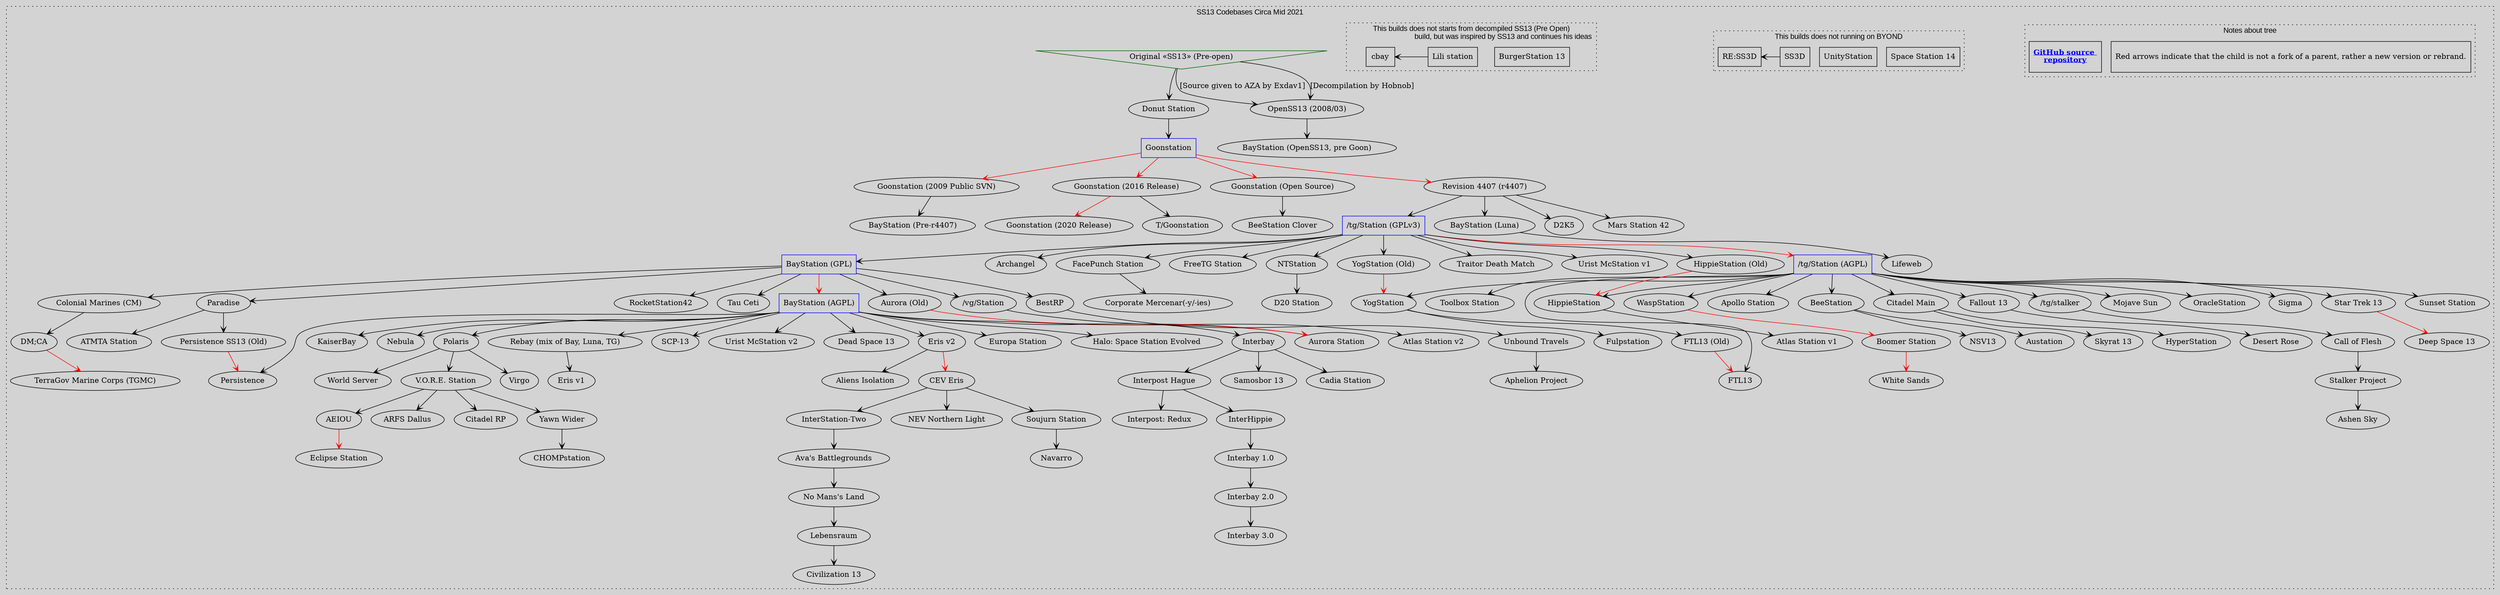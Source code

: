 digraph G {
	/// Attributes ///
	color    = "black"
	fontname = "Arial"
	fontsize = 14
	ratio    = "auto" //size = "30, 30"
	rankdir  = "LB"
	bgcolor  = lightgray
	//splines  = false

	graph [
		compound = true
	]
	edge [
		arrowhead = vee,
		arrowtail = vee,
		splines = curved
	]

	//
	subgraph "cluster мap"
	{
		//
		subgraph "cluster note"
		{
			/// Attributes ///
			label    = "Notes about tree"
			style    = "dotted"
			rankdir  = "LB"
			compound = false
			rank     = same
			//pos      = "10,10!"

			node [
				shape    = rectangle,
				fontsize = 14,
				//width    = 3.5
				//height   = .08
				minlen = 1
			]
			edge [
				constraint = false
			]

			/// Nodes ///
			note1 [
				label  = "Red arrows indicate that the child is not a fork of a parent, rather a new version or rebrand.\l",
				width  = 4.5,
				height = .8
			]
			note2 [
				shape    = record,
				fontcolor = "blue"
				decorate=true
				label  = <<b><u>GitHub source <br/>repository</u></b>>,
				URL    = "https://github.com/CthulhuOnIce/SS13-Codebases",
				width  = 1.4,
				height = .8
			]
			//dummy_helper1 [style = "invis", width = 3]

			/// Edges ///
			//note1 -> note2 [style = "invis", constraint = false, dir = left] //, taillabel = "tail", lhead=cluster_0, constraint=false]
			//node [shape=record, height=.08, fontsize=11, width=3.5]
			//note1 -> dummy_helper1 [style = "invis"] //, taillabel = "tail", lhead=cluster_0, constraint=false]
		}

		//
		subgraph "cluster not byond"
		{
			/// Attributes ///
			label    = "This builds does not running on BYOND"
			style    = "dotted"
			//rankdir  = "LB"
			//compound = false
			//rank     = same

			node [
				shape    = rectangle,
				//fontsize = 14,
				//width    = 3.5
				//height   = .08
				minlen   = 1
			]
			edge [
				constraint = false
				dir = left
			]

			/// Nodes ///
			"Space Station 14" // added by: CthulhuOnIce
			"UnityStation" // added by: CthulhuOnIce

			/// Edges ///
			"SS3D"         -> "RE:SS3D" // added by: CthulhuOnIce
		}

		//
		subgraph "cluster not from decompiled ss13"
		{
			/// Attributes ///
			label    = "This builds does not starts from decompiled SS13 (Pre Open)
				build, but was inspired by SS13 and continues his ideas"
			style    = "dotted"

			node [
				shape    = rectangle,
				//fontsize = 14,
				//width    = 3.5
				//height   = .08
				minlen   = 1
			]
			edge [
				constraint = false
				dir = left
			]

			/// Nodes ///
			"BurgerStation 13" // added by: CthulhuOnIce
			// Initial commit: https://github.com/BurgerLUA/burgerstation/commit/92619a74a8a069cda750ff6c06a6f36b58d1b896

			/// Edges ///
			"Lili station" -> "cbay" // added by: Gesugao-san
		}

		/// Attributes ///
		label    = "SS13 Codebases Circa Mid 2021"
		labelloc = "top"
		style    = "dotted"
		//rankdir = "TB"
		//edge [constraint = true]

		/// Nodes ///
		"Original «SS13» (Pre-open)" [shape = invtriangle, color = darkgreen]
		"Goonstation" [shape = rectangle, color = blue] // added by: CthulhuOnIce
		"/tg/Station (GPLv3)" [shape = rectangle, color = blue] // added by: CthulhuOnIce
		"/tg/Station (AGPL)" [shape = rectangle, color = blue] // added by: CthulhuOnIce
		"BayStation (GPL)" [shape = rectangle, color = blue] // added by: CthulhuOnIce
		"BayStation (AGPL)" [shape = rectangle, color = blue] // added by: CthulhuOnIce

		/// Edges ///
		"/tg/stalker"                   -> "Call of Flesh" // added by: Gesugao-san
		"/tg/Station (AGPL)"            -> "/tg/stalker" // added by: Gesugao-san
		"/tg/Station (AGPL)"            -> "Apollo Station" // added by: CthulhuOnIce
		"/tg/Station (AGPL)"            -> "BeeStation" // added by: CthulhuOnIce
		"/tg/Station (AGPL)"            -> "Citadel Main" // added by: CthulhuOnIce
		"/tg/Station (AGPL)"            -> "Fallout 13" // added by: CthulhuOnIce
		"/tg/Station (AGPL)"            -> "FTL13" // added by: CthulhuOnIce
		"/tg/Station (AGPL)"            -> "HippieStation" // added by: CthulhuOnIce
		"/tg/Station (AGPL)"            -> "Mojave Sun" // added by: CthulhuOnIce
		"/tg/Station (AGPL)"            -> "OracleStation" // added by: CthulhuOnIce
		"/tg/Station (AGPL)"            -> "Sigma" // added by: Gesugao-san
		"/tg/Station (AGPL)"            -> "Star Trek 13" // added by: CthulhuOnIce
		"/tg/Station (AGPL)"            -> "Sunset Station" // added by: CthulhuOnIce
		"/tg/Station (AGPL)"            -> "Toolbox Station" // added by: CthulhuOnIce
		"/tg/Station (AGPL)"            -> "WaspStation" // added by: CthulhuOnIce
		"/tg/Station (AGPL)"            -> "YogStation" // added by: CthulhuOnIce
		"/tg/Station (GPLv3)"           -> "/tg/Station (AGPL)" [color = red] // added by: CthulhuOnIce
		"/tg/Station (GPLv3)"           -> "Archangel" // added by: CthulhuOnIce
		"/tg/Station (GPLv3)"           -> "BayStation (GPL)" // added by: CthulhuOnIce
		"/tg/Station (GPLv3)"           -> "FacePunch Station" // added by: CthulhuOnIce
		"/tg/Station (GPLv3)"           -> "FreeTG Station" // added by: Gesugao-san
		"/tg/Station (GPLv3)"           -> "HippieStation (Old)" // added by: CthulhuOnIce
		"/tg/Station (GPLv3)"           -> "NTStation" // added by: CthulhuOnIce
		"/tg/Station (GPLv3)"           -> "Traitor Death Match" // added by: CthulhuOnIce
		"/tg/Station (GPLv3)"           -> "Urist McStation v1" // added by: Gesugao-san
		"/tg/Station (GPLv3)"           -> "YogStation (Old)" // added by: CthulhuOnIce
		"/vg/Station"                   -> "Atlas Station v2" // added by: Gesugao-san
		"AEIOU"                         -> "Eclipse Station" [color = red] // added by: CthulhuOnIce
		"Aurora (Old)"                  -> "Aurora Station" [color = red] // added by: CthulhuOnIce
		"Ava's Battlegrounds"           -> "No Mans's Land" // added by: CthulhuOnIce
		"BayStation (AGPL)"             -> "Aurora Station" // added by: CthulhuOnIce
		"BayStation (AGPL)"             -> "Dead Space 13" // added by: CthulhuOnIce
		"BayStation (AGPL)"             -> "Eris v2" // added by: Gesugao-san
		"BayStation (AGPL)"             -> "Europa Station" // added by: CthulhuOnIce
		"BayStation (AGPL)"             -> "Halo: Space Station Evolved" // added by: CthulhuOnIce
		"BayStation (AGPL)"             -> "Interbay" // added by: CthulhuOnIce
		"BayStation (AGPL)"             -> "KaiserBay" // added by: Gesugao-san
		"BayStation (AGPL)"             -> "Nebula" // added by: quardbreak
		"BayStation (AGPL)"             -> "Persistence" // added by: CthulhuOnIce
		"BayStation (AGPL)"             -> "Polaris" // added by: CthulhuOnIce
		"BayStation (AGPL)"             -> "Rebay (mix of Bay, Luna, TG)" // added by: Gesugao-san
		"BayStation (AGPL)"             -> "SCP-13" // added by: CthulhuOnIce
		"BayStation (AGPL)"             -> "Urist McStation v2" // added by: CthulhuOnIce, edit: Gesugao-san
		"BayStation (GPL)"              -> "/vg/Station" // added by: CthulhuOnIce
		"BayStation (GPL)"              -> "Aurora (Old)" // added by: CthulhuOnIce
		"BayStation (GPL)"              -> "BayStation (AGPL)" [color = red] // added by: CthulhuOnIce
		"BayStation (GPL)"              -> "BestRP" // added by: CthulhuOnIce
		"BayStation (GPL)"              -> "Colonial Marines (CM)" // added by: CthulhuOnIce
		"BayStation (GPL)"              -> "Paradise" // added by: CthulhuOnIce
		"BayStation (GPL)"              -> "RocketStation42" // added by: CthulhuOnIce
		"BayStation (GPL)"              -> "Tau Ceti" // added by: CthulhuOnIce
		"BayStation (Luna)"             -> "Lifeweb" // added by: CthulhuOnIce
		"BeeStation"                    -> "Austation" // added by: CthulhuOnIce
		"BeeStation"                    -> "NSV13" // added by: CthulhuOnIce
		"BestRP"                        -> "Unbound Travels" // added by: Gesugao-san
		"Boomer Station"                -> "White Sands" [color = red] // added by: Gesugao-san
		"Call of Flesh"                 -> "Stalker Project" // added by: Gesugao-san
		"CEV Eris"                      -> "InterStation-Two" // added by: CthulhuOnIce
		"CEV Eris"                      -> "NEV Northern Light" // added by: Gesugao-san
		"CEV Eris"                      -> "Soujurn Station" // added by: Gesugao-san
		"Citadel Main"                  -> "HyperStation" // added by: CthulhuOnIce
		"Citadel Main"                  -> "Skyrat 13" // added by: CthulhuOnIce
		"Colonial Marines (CM)"         -> "DM;CA" // added by: CthulhuOnIce
		"DM;CA"                         -> "TerraGov Marine Corps (TGMC)" [color = red] // added by: CthulhuOnIce
		"Donut Station"                 -> "Goonstation" // added by: CthulhuOnIce, edited: Gesugao-san
		"Eris v2"                       -> "Aliens Isolation" // added by: Gesugao-san
		"Eris v2"                       -> "CEV Eris" [color = red] // added by: Gesugao-san
		"FacePunch Station"             -> "Corporate Mercenar(-y/-ies)" // added by: CthulhuOnIce
		"Fallout 13"                    -> "Desert Rose" // added by: CthulhuOnIce
		"FTL13 (Old)"                   -> "FTL13" [color = red] // added by: CthulhuOnIce
		"Goonstation (2009 Public SVN)" -> "BayStation (Pre-r4407)" // added by: Gesugao-san
		"Goonstation (2016 Release)"    -> "Goonstation (2020 Release)" [color = red] // added by: CthulhuOnIce
		"Goonstation (2016 Release)"    -> "T/Goonstation" // added by: CthulhuOnIce
		"Goonstation (Open Source)"     -> "BeeStation Clover" // added by: Gesugao-san
		"Goonstation"                   -> "Goonstation (2009 Public SVN)" [color = red] // added by: Gesugao-san
		"Goonstation"                   -> "Goonstation (2016 Release)" [color = red] // added by: CthulhuOnIce
		"Goonstation"                   -> "Goonstation (Open Source)" [color = red] // added by: CthulhuOnIce
		"Goonstation"                   -> "Revision 4407 (r4407)" [color = red] // added by: CthulhuOnIce
		"HippieStation (Old)"           -> "HippieStation" [color = red] // added by: Gesugao-san
		"HippieStation"                 -> "Atlas Station v1" // added by: Gesugao-san
		"Interbay 1.0"                  -> "Interbay 2.0" // added by: Gesugao-san
		"Interbay 2.0"                  -> "Interbay 3.0" // added by: Gesugao-san
		"Interbay"                      -> "Cadia Station" // added by: Gesugao-san
		"Interbay"                      -> "Interpost Hague" // added by: CthulhuOnIce
		"Interbay"                      -> "Samosbor 13" // added by: Gesugao-san
		"InterHippie"                   -> "Interbay 1.0" // added by: Gesugao-san
		"Interpost Hague"               -> "InterHippie" // added by: Gesugao-san
		"Interpost Hague"               -> "Interpost: Redux" // added by: Gesugao-san
		"InterStation-Two"              -> "Ava's Battlegrounds" // added by: CthulhuOnIce
		"Lebensraum"                    -> "Civilization 13" // added by: CthulhuOnIce
		"No Mans's Land"                -> "Lebensraum" // added by: CthulhuOnIce
		"NTStation"                     -> "D20 Station" // added by: CthulhuOnIce
		"OpenSS13 (2008/03)"            -> "BayStation (OpenSS13, pre Goon)" // added by: CthulhuOnIce, edited: Gesugao-san
		"Original «SS13» (Pre-open)"    -> "Donut Station" // added by: Gesugao-san
		"Original «SS13» (Pre-open)"    -> "OpenSS13 (2008/03)" [label = "[Decompilation by Hobnob]"] // added by: CthulhuOnIce, edited: Gesugao-san
		"Original «SS13» (Pre-open)"    -> "OpenSS13 (2008/03)" [label = "[Source given to AZA by Exdav1]"] // added by: Gesugao-san
		"Paradise"                      -> "ATMTA Station" // added by: Gesugao-san
		"Paradise"                      -> "Persistence SS13 (Old)" // added by: CthulhuOnIce
		"Persistence SS13 (Old)"        -> "Persistence" [color = red] // added by: Gesugao-san
		"Polaris"                       -> "V.O.R.E. Station" // added by: CthulhuOnIce
		"Polaris"                       -> "Virgo" // added by: Gesugao-san
		"Polaris"                       -> "World Server" // added by: CthulhuOnIce
		"Rebay (mix of Bay, Luna, TG)"  -> "Eris v1" // added by: Gesugao-san
		"Revision 4407 (r4407)"         -> "/tg/Station (GPLv3)" // added by: CthulhuOnIce, edited: Gesugao-san
		"Revision 4407 (r4407)"         -> "BayStation (Luna)" // added by: CthulhuOnIce
		"Revision 4407 (r4407)"         -> "D2K5" // added by: CthulhuOnIce
		"Revision 4407 (r4407)"         -> "Mars Station 42" // added by: CthulhuOnIce
		"Soujurn Station"               -> "Navarro" // added by: Gesugao-san
		"Stalker Project"               -> "Ashen Sky" // added by: Gesugao-san
		"Star Trek 13"                  -> "Deep Space 13" [color = red] // added by: CthulhuOnIce
		"Unbound Travels"               -> "Aphelion Project" // added by: Gesugao-san
		"V.O.R.E. Station"              -> "AEIOU" // added by: CthulhuOnIce
		"V.O.R.E. Station"              -> "ARFS Dallus" // added by: Gesugao-san
		"V.O.R.E. Station"              -> "Citadel RP" // added by: CthulhuOnIce
		"V.O.R.E. Station"              -> "Yawn Wider" // added by: CthulhuOnIce
		"WaspStation"                   -> "Boomer Station" [color = red] // added by: CthulhuOnIce
		"Yawn Wider"                    -> "CHOMPstation" // added by: CthulhuOnIce
		"YogStation (Old)"              -> "YogStation" [color = red] // added by: CthulhuOnIce
		"YogStation"                    -> "FTL13 (Old)" // added by: CthulhuOnIce, edited: quardbreak
		"YogStation"                    -> "Fulpstation" // added by: CthulhuOnIce
	}
}
